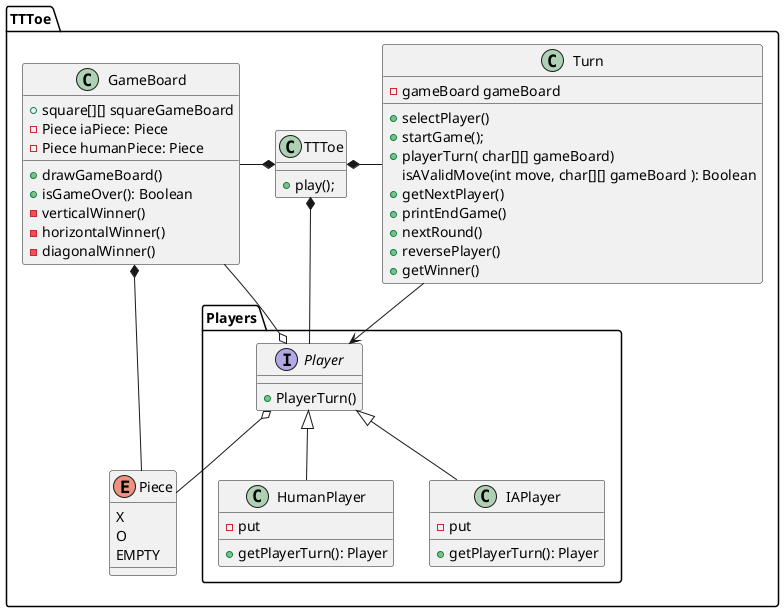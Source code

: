 @startuml
'https://plantuml.com/class-diagram
' -			private
' #			protected
' ~			package private
' +         public
package TTToe{

class TTToe {
'-Player humanPlayer;
'-Player IAPlayer;
'-GameBoard gameBoard;
'+TTToe();
+play();
}

class GameBoard {
+square[][] squareGameBoard
'+getPut(): Player
-Piece iaPiece: Piece
-Piece humanPiece: Piece
+drawGameBoard()
+isGameOver(): Boolean
-verticalWinner()
-horizontalWinner()
-diagonalWinner()
}

package Players{
Interface Player {
+PlayerTurn()
'+put()
}

class HumanPlayer {

+getPlayerTurn(): Player
-put
}

class IAPlayer {
+getPlayerTurn(): Player
-put

}
}
class Turn {
-gameBoard gameBoard
+selectPlayer()
+startGame();
+playerTurn( char[][] gameBoard)
isAValidMove(int move, char[][] gameBoard ): Boolean
+getNextPlayer()
+printEndGame()
+nextRound()
+reversePlayer()
+getWinner()
}

enum Piece {
X
O
EMPTY
}

TTToe *-left- GameBoard
TTToe *-- Player
TTToe *-right- Turn
Player <|-- IAPlayer
Player <|-- HumanPlayer
Player o-- GameBoard
Player o-- Piece
GameBoard *-- Piece
Turn --> Player
}

@enduml